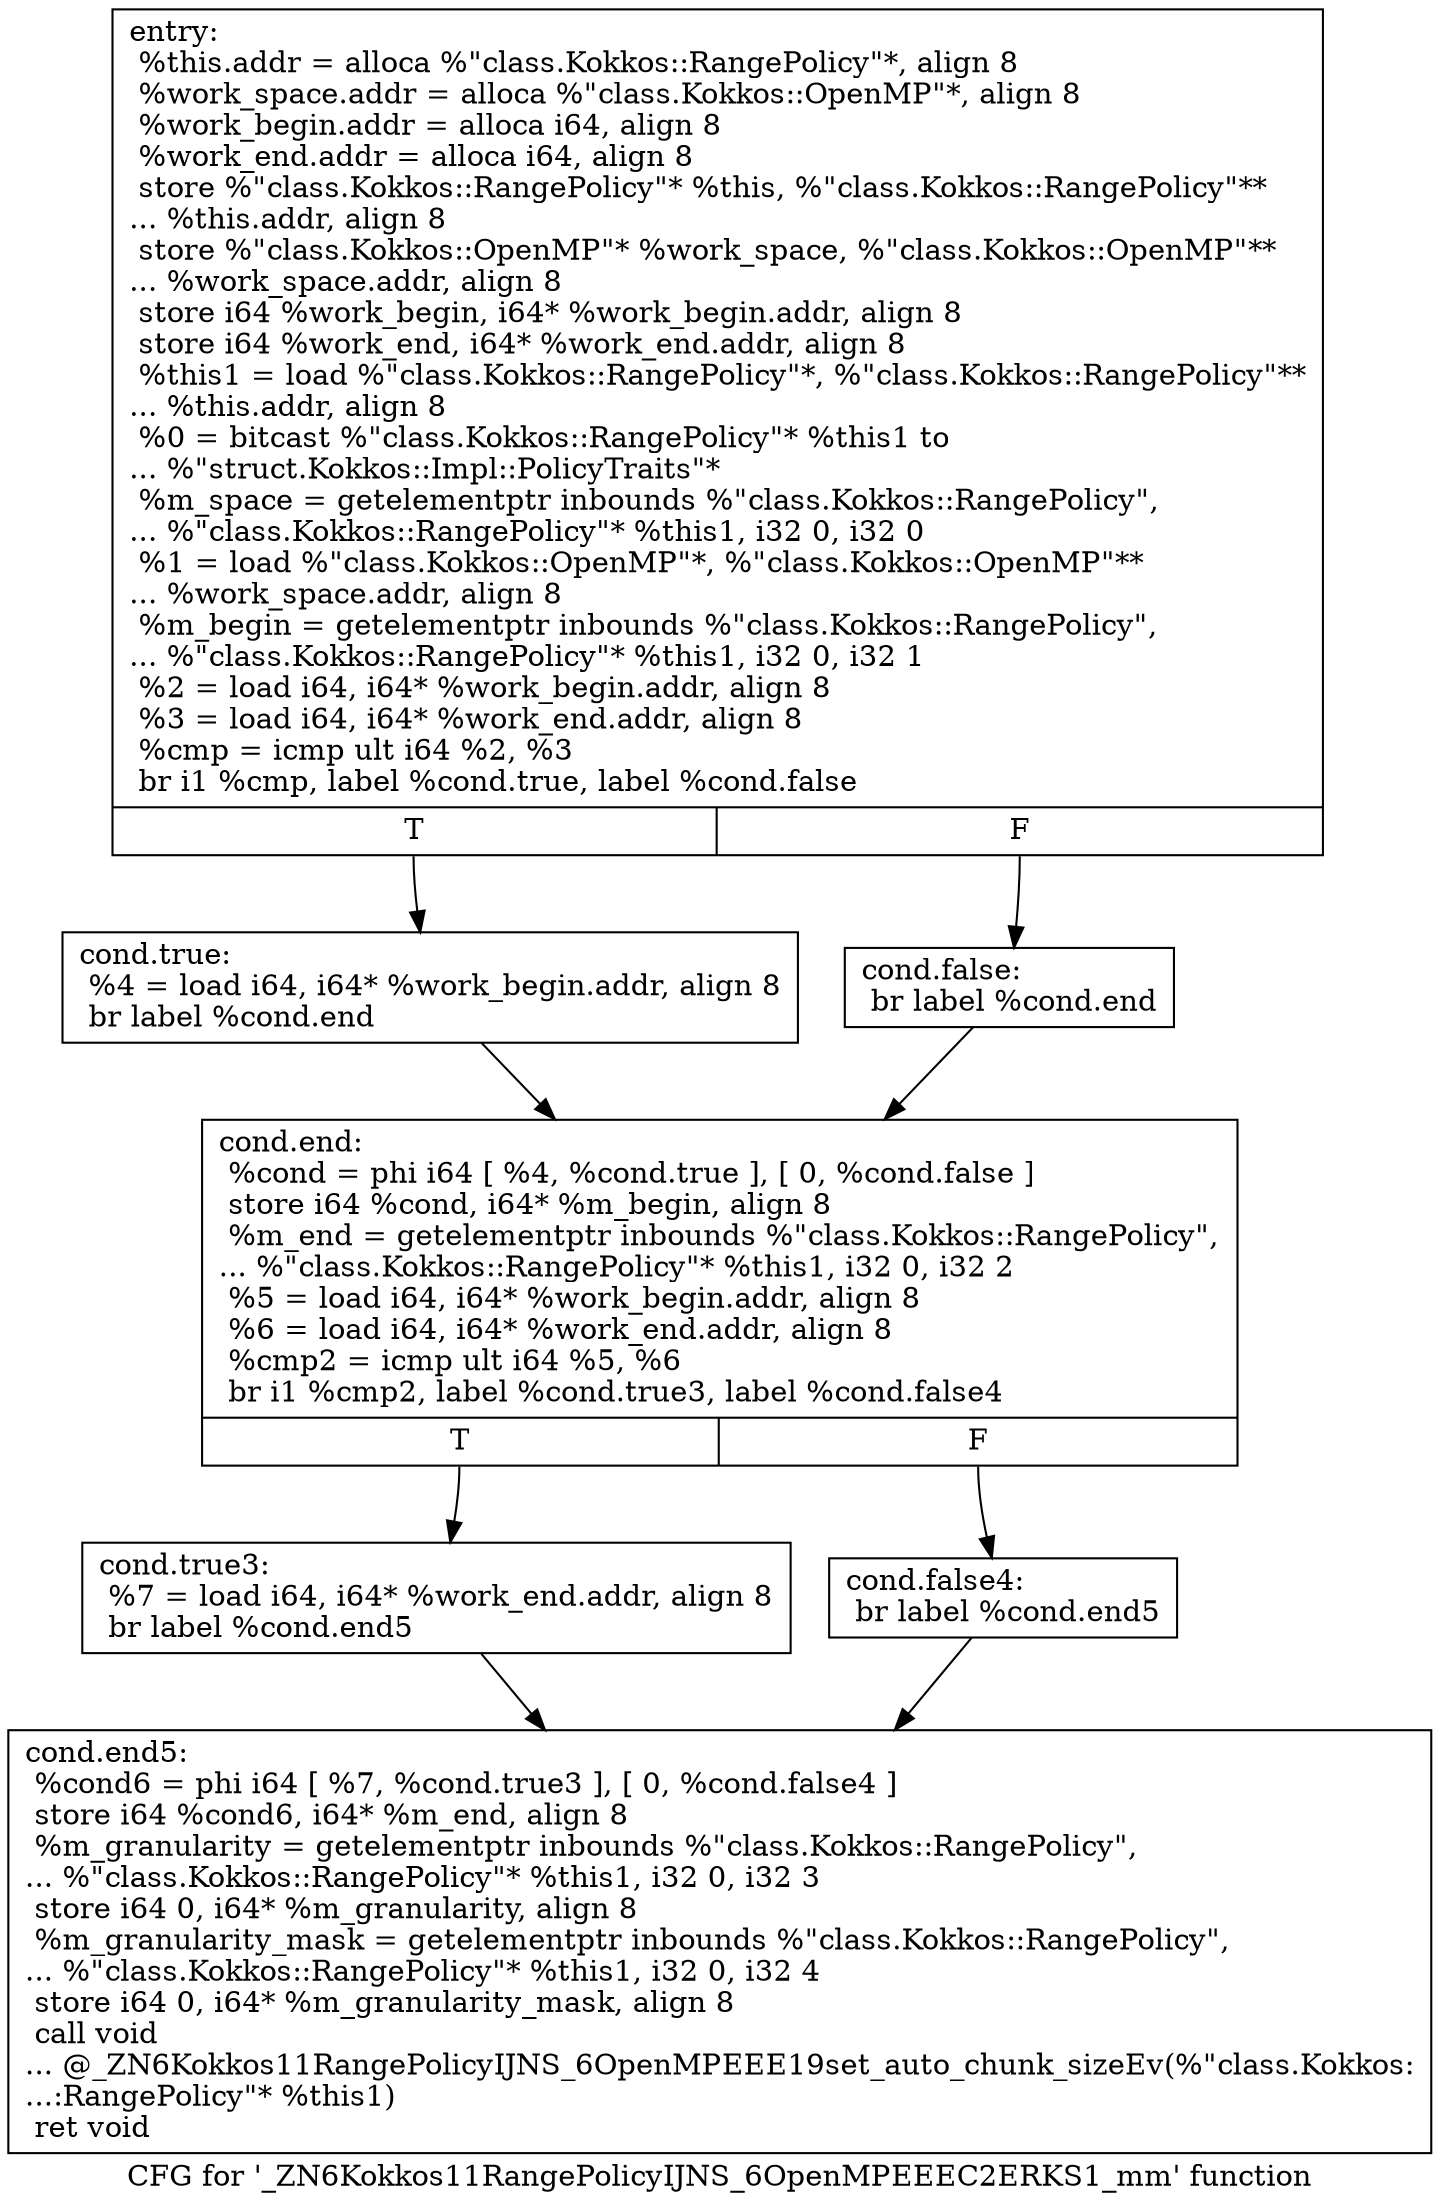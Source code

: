 digraph "CFG for '_ZN6Kokkos11RangePolicyIJNS_6OpenMPEEEC2ERKS1_mm' function" {
	label="CFG for '_ZN6Kokkos11RangePolicyIJNS_6OpenMPEEEC2ERKS1_mm' function";

	Node0x57d2490 [shape=record,label="{entry:\l  %this.addr = alloca %\"class.Kokkos::RangePolicy\"*, align 8\l  %work_space.addr = alloca %\"class.Kokkos::OpenMP\"*, align 8\l  %work_begin.addr = alloca i64, align 8\l  %work_end.addr = alloca i64, align 8\l  store %\"class.Kokkos::RangePolicy\"* %this, %\"class.Kokkos::RangePolicy\"**\l... %this.addr, align 8\l  store %\"class.Kokkos::OpenMP\"* %work_space, %\"class.Kokkos::OpenMP\"**\l... %work_space.addr, align 8\l  store i64 %work_begin, i64* %work_begin.addr, align 8\l  store i64 %work_end, i64* %work_end.addr, align 8\l  %this1 = load %\"class.Kokkos::RangePolicy\"*, %\"class.Kokkos::RangePolicy\"**\l... %this.addr, align 8\l  %0 = bitcast %\"class.Kokkos::RangePolicy\"* %this1 to\l... %\"struct.Kokkos::Impl::PolicyTraits\"*\l  %m_space = getelementptr inbounds %\"class.Kokkos::RangePolicy\",\l... %\"class.Kokkos::RangePolicy\"* %this1, i32 0, i32 0\l  %1 = load %\"class.Kokkos::OpenMP\"*, %\"class.Kokkos::OpenMP\"**\l... %work_space.addr, align 8\l  %m_begin = getelementptr inbounds %\"class.Kokkos::RangePolicy\",\l... %\"class.Kokkos::RangePolicy\"* %this1, i32 0, i32 1\l  %2 = load i64, i64* %work_begin.addr, align 8\l  %3 = load i64, i64* %work_end.addr, align 8\l  %cmp = icmp ult i64 %2, %3\l  br i1 %cmp, label %cond.true, label %cond.false\l|{<s0>T|<s1>F}}"];
	Node0x57d2490:s0 -> Node0x57d2350;
	Node0x57d2490:s1 -> Node0x57d2db0;
	Node0x57d2350 [shape=record,label="{cond.true:                                        \l  %4 = load i64, i64* %work_begin.addr, align 8\l  br label %cond.end\l}"];
	Node0x57d2350 -> Node0x57d2f70;
	Node0x57d2db0 [shape=record,label="{cond.false:                                       \l  br label %cond.end\l}"];
	Node0x57d2db0 -> Node0x57d2f70;
	Node0x57d2f70 [shape=record,label="{cond.end:                                         \l  %cond = phi i64 [ %4, %cond.true ], [ 0, %cond.false ]\l  store i64 %cond, i64* %m_begin, align 8\l  %m_end = getelementptr inbounds %\"class.Kokkos::RangePolicy\",\l... %\"class.Kokkos::RangePolicy\"* %this1, i32 0, i32 2\l  %5 = load i64, i64* %work_begin.addr, align 8\l  %6 = load i64, i64* %work_end.addr, align 8\l  %cmp2 = icmp ult i64 %5, %6\l  br i1 %cmp2, label %cond.true3, label %cond.false4\l|{<s0>T|<s1>F}}"];
	Node0x57d2f70:s0 -> Node0x57d3370;
	Node0x57d2f70:s1 -> Node0x57d3450;
	Node0x57d3370 [shape=record,label="{cond.true3:                                       \l  %7 = load i64, i64* %work_end.addr, align 8\l  br label %cond.end5\l}"];
	Node0x57d3370 -> Node0x57d35c0;
	Node0x57d3450 [shape=record,label="{cond.false4:                                      \l  br label %cond.end5\l}"];
	Node0x57d3450 -> Node0x57d35c0;
	Node0x57d35c0 [shape=record,label="{cond.end5:                                        \l  %cond6 = phi i64 [ %7, %cond.true3 ], [ 0, %cond.false4 ]\l  store i64 %cond6, i64* %m_end, align 8\l  %m_granularity = getelementptr inbounds %\"class.Kokkos::RangePolicy\",\l... %\"class.Kokkos::RangePolicy\"* %this1, i32 0, i32 3\l  store i64 0, i64* %m_granularity, align 8\l  %m_granularity_mask = getelementptr inbounds %\"class.Kokkos::RangePolicy\",\l... %\"class.Kokkos::RangePolicy\"* %this1, i32 0, i32 4\l  store i64 0, i64* %m_granularity_mask, align 8\l  call void\l... @_ZN6Kokkos11RangePolicyIJNS_6OpenMPEEE19set_auto_chunk_sizeEv(%\"class.Kokkos:\l...:RangePolicy\"* %this1)\l  ret void\l}"];
}
